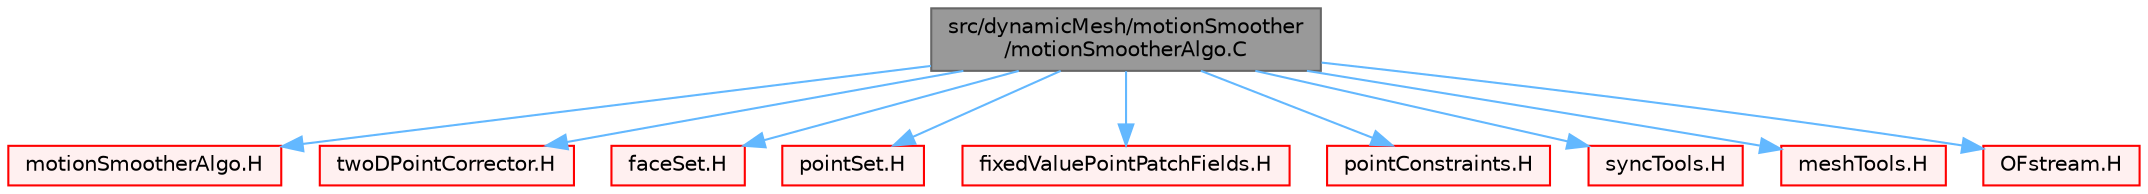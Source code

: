 digraph "src/dynamicMesh/motionSmoother/motionSmootherAlgo.C"
{
 // LATEX_PDF_SIZE
  bgcolor="transparent";
  edge [fontname=Helvetica,fontsize=10,labelfontname=Helvetica,labelfontsize=10];
  node [fontname=Helvetica,fontsize=10,shape=box,height=0.2,width=0.4];
  Node1 [id="Node000001",label="src/dynamicMesh/motionSmoother\l/motionSmootherAlgo.C",height=0.2,width=0.4,color="gray40", fillcolor="grey60", style="filled", fontcolor="black",tooltip=" "];
  Node1 -> Node2 [id="edge1_Node000001_Node000002",color="steelblue1",style="solid",tooltip=" "];
  Node2 [id="Node000002",label="motionSmootherAlgo.H",height=0.2,width=0.4,color="red", fillcolor="#FFF0F0", style="filled",URL="$motionSmootherAlgo_8H.html",tooltip=" "];
  Node1 -> Node350 [id="edge2_Node000001_Node000350",color="steelblue1",style="solid",tooltip=" "];
  Node350 [id="Node000350",label="twoDPointCorrector.H",height=0.2,width=0.4,color="red", fillcolor="#FFF0F0", style="filled",URL="$twoDPointCorrector_8H.html",tooltip=" "];
  Node1 -> Node351 [id="edge3_Node000001_Node000351",color="steelblue1",style="solid",tooltip=" "];
  Node351 [id="Node000351",label="faceSet.H",height=0.2,width=0.4,color="red", fillcolor="#FFF0F0", style="filled",URL="$faceSet_8H.html",tooltip=" "];
  Node1 -> Node353 [id="edge4_Node000001_Node000353",color="steelblue1",style="solid",tooltip=" "];
  Node353 [id="Node000353",label="pointSet.H",height=0.2,width=0.4,color="red", fillcolor="#FFF0F0", style="filled",URL="$pointSet_8H.html",tooltip=" "];
  Node1 -> Node354 [id="edge5_Node000001_Node000354",color="steelblue1",style="solid",tooltip=" "];
  Node354 [id="Node000354",label="fixedValuePointPatchFields.H",height=0.2,width=0.4,color="red", fillcolor="#FFF0F0", style="filled",URL="$fixedValuePointPatchFields_8H.html",tooltip=" "];
  Node1 -> Node357 [id="edge6_Node000001_Node000357",color="steelblue1",style="solid",tooltip=" "];
  Node357 [id="Node000357",label="pointConstraints.H",height=0.2,width=0.4,color="red", fillcolor="#FFF0F0", style="filled",URL="$pointConstraints_8H.html",tooltip=" "];
  Node1 -> Node362 [id="edge7_Node000001_Node000362",color="steelblue1",style="solid",tooltip=" "];
  Node362 [id="Node000362",label="syncTools.H",height=0.2,width=0.4,color="red", fillcolor="#FFF0F0", style="filled",URL="$syncTools_8H.html",tooltip=" "];
  Node1 -> Node374 [id="edge8_Node000001_Node000374",color="steelblue1",style="solid",tooltip=" "];
  Node374 [id="Node000374",label="meshTools.H",height=0.2,width=0.4,color="red", fillcolor="#FFF0F0", style="filled",URL="$meshTools_8H.html",tooltip=" "];
  Node1 -> Node375 [id="edge9_Node000001_Node000375",color="steelblue1",style="solid",tooltip=" "];
  Node375 [id="Node000375",label="OFstream.H",height=0.2,width=0.4,color="red", fillcolor="#FFF0F0", style="filled",URL="$OFstream_8H.html",tooltip=" "];
}
